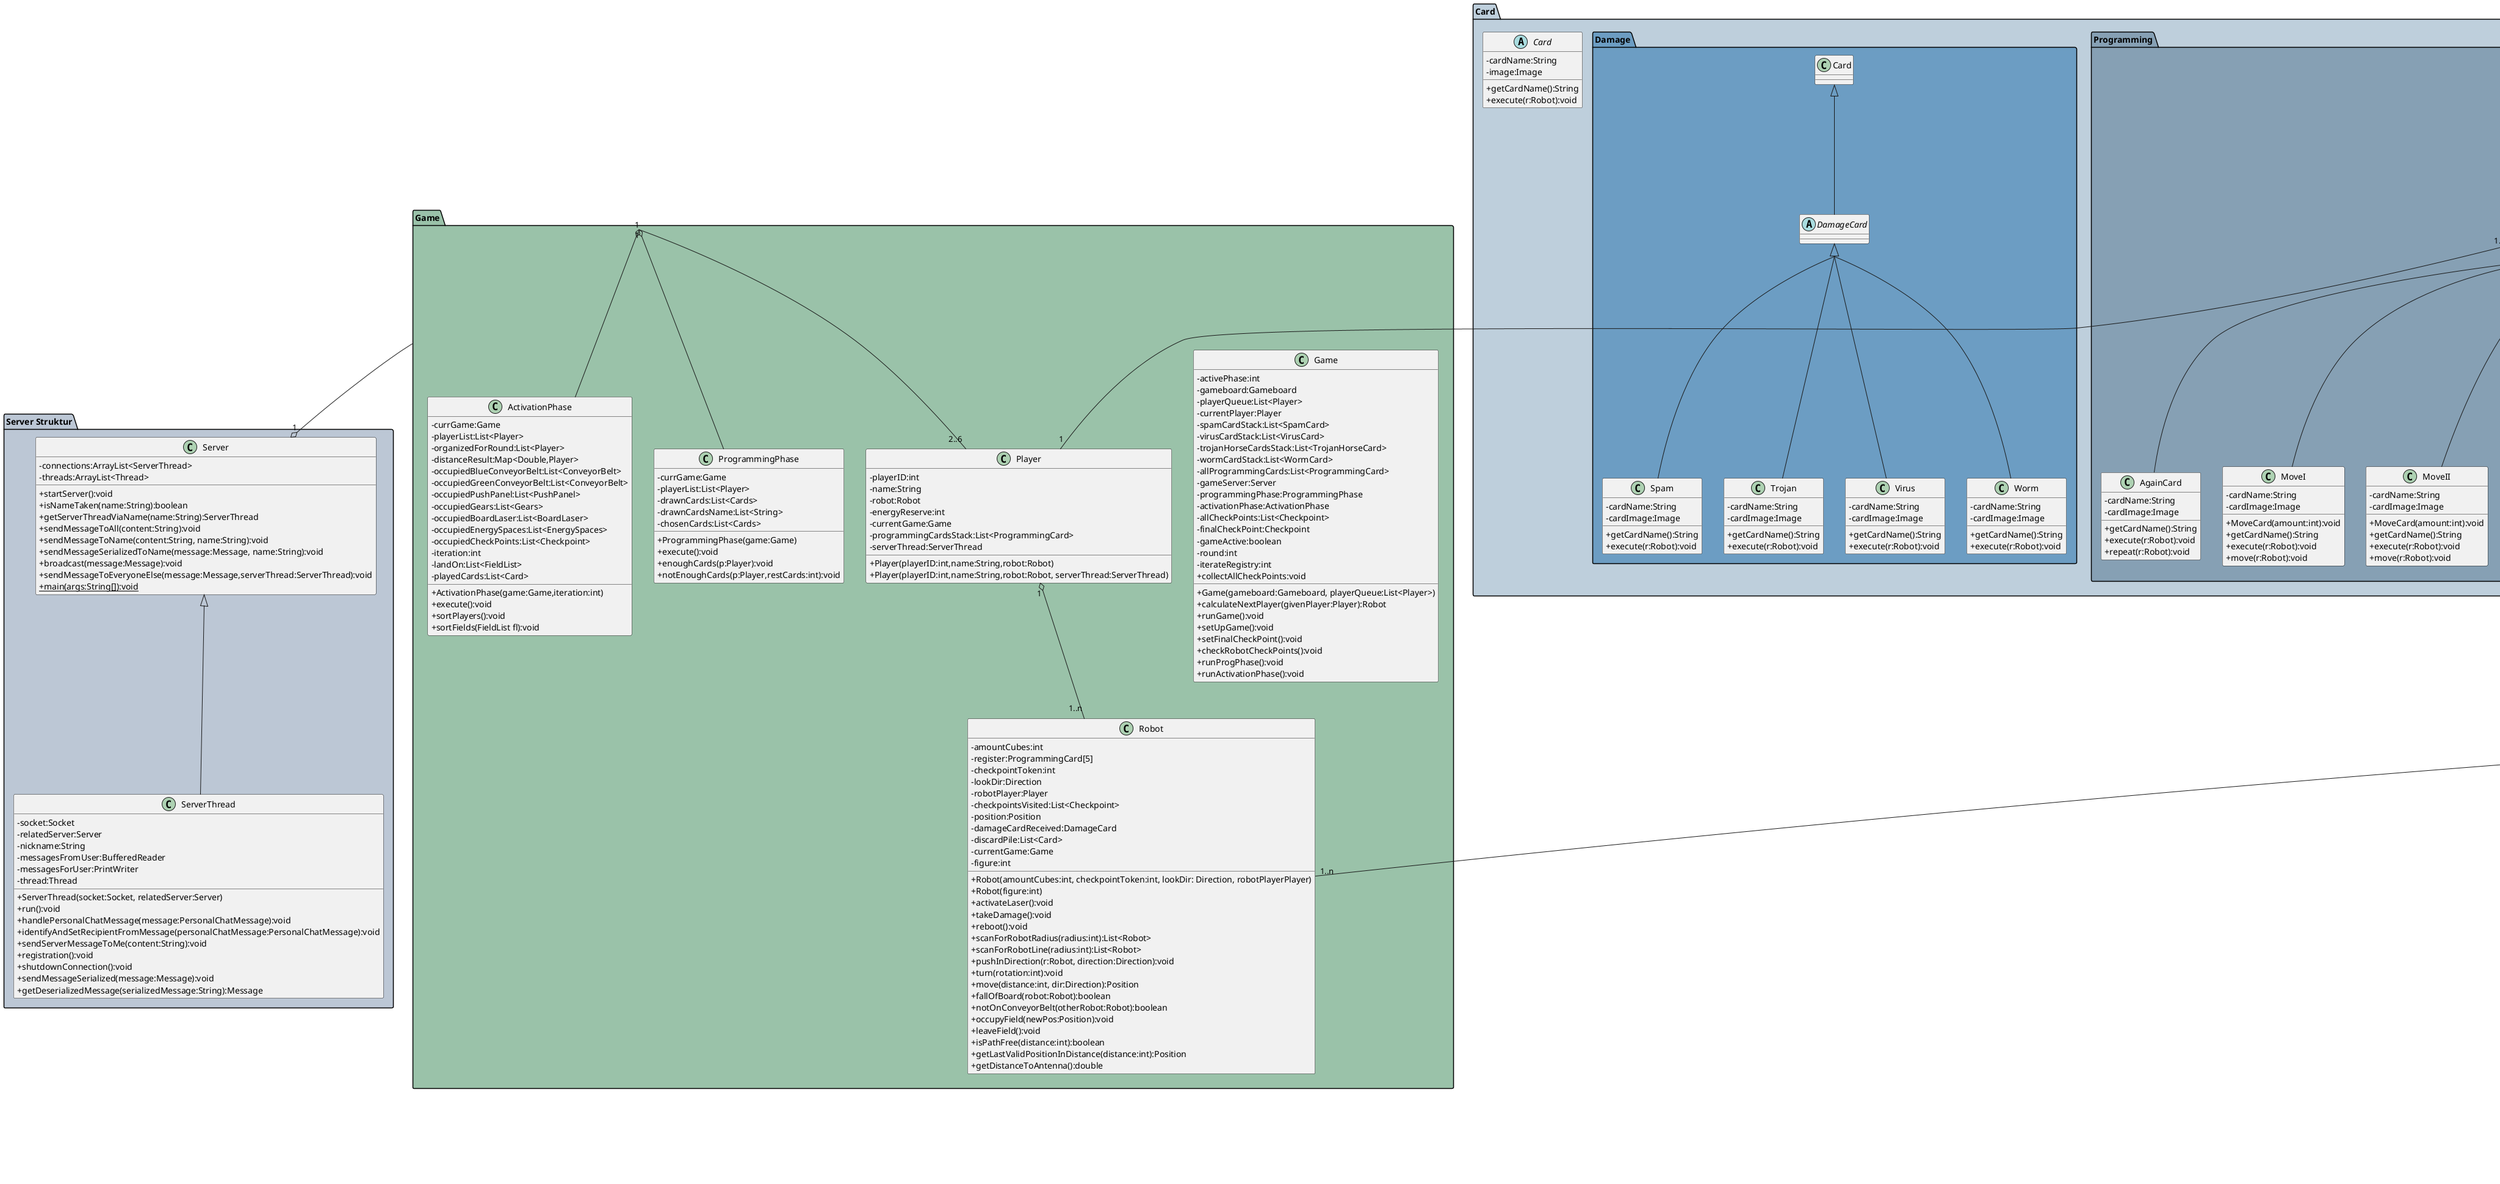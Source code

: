 @startuml
skinparam classAttributeIconSize 0
skinparam groupInheritance 2

package "Card" #BECFDC{
    abstract class Card{
         - cardName:String
         - image:Image
         + getCardName():String
         + execute(r:Robot):void
    }
    package "Programming" #86A0B4 {
        abstract class ProgrammingCard extends Card
        class AgainCard extends ProgrammingCard{
                - cardName:String
                - cardImage:Image
                + getCardName():String
                + execute(r:Robot):void
                + repeat(r:Robot):void
            }
            class MoveI extends ProgrammingCard{
                - cardName:String
                - cardImage:Image
                + MoveCard(amount:int):void
                + getCardName():String
                + execute(r:Robot):void
                + move(r:Robot):void
            }
            class MoveII extends ProgrammingCard{
                - cardName:String
                - cardImage:Image
                + MoveCard(amount:int):void
                + getCardName():String
                + execute(r:Robot):void
                + move(r:Robot):void
            }
            class MoveIII extends ProgrammingCard{
                - cardName:String
                - cardImage:Image
                + MoveCard(amount:int):void
                + getCardName():String
                + execute(r:Robot):void
                + move(r:Robot):void
            }
            class TurnRight extends ProgrammingCard{
                - cardName:String
                - cardImage:Image
                + TurnCard(direction:int):void
                + turn(r:Robot,dir:int):void
                + setCardName(dir:int):void
                + getCardName():String
                + execute(Robot):void
            }
            class TurnLeft extends ProgrammingCard{
                - cardName:String
                - cardImage:Image
                + TurnCard(direction:int):void
                + turn(r:Robot,dir:int):void
                + setCardName(dir:int):void
                + getCardName():String
                + execute(Robot):void
            }
            class UTurn extends ProgrammingCard{
                - cardName:String
                - cardImage:Image
                + TurnCard(direction:int):void
                + turn(r:Robot,dir:int):void
                + setCardName(dir:int):void
                + getCardName():String
                + execute(Robot):void
            }
            class PowerUpCard extends ProgrammingCard{
                - cardName:String
                - cardImage:Image
                + charge(r:Robot):void
                + getCardName():String
                + execute(r:Robot):void
            }
    }

    package "Damage" #6C9DC3 {
        abstract class DamageCard extends Card

        class Spam extends DamageCard{
            - cardName:String
            - cardImage:Image
            + getCardName():String
            + execute(r:Robot):void
        }
        class Trojan extends DamageCard{
            - cardName:String
            - cardImage:Image
            + getCardName():String
            + execute(r:Robot):void
        }
        class Virus extends DamageCard{
            - cardName:String
            - cardImage:Image
            + getCardName():String
            + execute(r:Robot):void
        }
        class Worm extends DamageCard{
            - cardName:String
            - cardImage:Image
            + getCardName():String
            + execute(r:Robot):void
        }
    }
}

package "Game" #9AC2A9 {
    class Game{
        - activePhase:int
        - gameboard:Gameboard
        - playerQueue:List<Player>
        - currentPlayer:Player
        - spamCardStack:List<SpamCard>
        - virusCardStack:List<VirusCard>
        - trojanHorseCardsStack:List<TrojanHorseCard>
        - wormCardStack:List<WormCard>
        - allProgrammingCards:List<ProgrammingCard>
        - gameServer:Server
        - programmingPhase:ProgrammingPhase
        - activationPhase:ActivationPhase
        - allCheckPoints:List<Checkpoint>
        - finalCheckPoint:Checkpoint
        - gameActive:boolean
        - round:int
        - iterateRegistry:int
        + Game(gameboard:Gameboard, playerQueue:List<Player>)
        + calculateNextPlayer(givenPlayer:Player):Robot
        + runGame():void
        + setUpGame():void
        + setFinalCheckPoint():void
        + collectAllCheckPoints:void
        + checkRobotCheckPoints():void
        + runProgPhase():void
        + runActivationPhase():void
    }
    class Player{
        - playerID:int
        - name:String
        - robot:Robot
        - energyReserve:int
        - currentGame:Game
        - programmingCardsStack:List<ProgrammingCard>
        - serverThread:ServerThread
        + Player(playerID:int,name:String,robot:Robot)
        + Player(playerID:int,name:String,robot:Robot, serverThread:ServerThread)
    }
    class Robot{
        - amountCubes:int
        - register:ProgrammingCard[5]
        - checkpointToken:int
        - lookDir:Direction
        - robotPlayer:Player
        - checkpointsVisited:List<Checkpoint>
        - position:Position
        - damageCardReceived:DamageCard
        - discardPile:List<Card>
        - currentGame:Game
        - figure:int
        + Robot(amountCubes:int, checkpointToken:int, lookDir: Direction, robotPlayerPlayer)
        + Robot(figure:int)
        + activateLaser():void
        + takeDamage():void
        + reboot():void
        + scanForRobotRadius(radius:int):List<Robot>
        + scanForRobotLine(radius:int):List<Robot>
        + pushInDirection(r:Robot, direction:Direction):void
        + turn(rotation:int):void
        + move(distance:int, dir:Direction):Position
        + fallOfBoard(robot:Robot):boolean
        + notOnConveyorBelt(otherRobot:Robot):boolean
        + occupyField(newPos:Position):void
        + leaveField():void
        + isPathFree(distance:int):boolean
        + getLastValidPositionInDistance(distance:int):Position
        + getDistanceToAntenna():double
    }
    class ProgrammingPhase{
        - currGame:Game
        - playerList:List<Player>
        - drawnCards:List<Cards>
        - drawnCardsName:List<String>
        - chosenCards:List<Cards>
        + ProgrammingPhase(game:Game)
        + execute():void
        + enoughCards(p:Player):void
        + notEnoughCards(p:Player,restCards:int):void
    }
    class ActivationPhase{
      - currGame:Game
      - playerList:List<Player>
      - organizedForRound:List<Player>
      - distanceResult:Map<Double,Player>
      - occupiedBlueConveyorBelt:List<ConveyorBelt>
      - occupiedGreenConveyorBelt:List<ConveyorBelt>
      - occupiedPushPanel:List<PushPanel>
      - occupiedGears:List<Gears>
      - occupiedBoardLaser:List<BoardLaser>
      - occupiedEnergySpaces:List<EnergySpaces>
      - occupiedCheckPoints:List<Checkpoint>
      - iteration:int
      - landOn:List<FieldList>
      - playedCards:List<Card>
      + ActivationPhase(game:Game,iteration:int)
      + execute():void
      + sortPlayers():void
      + sortFields(FieldList fl):void
    }
}

package "Image" #E1C0C8 {
   class Image
   class ImageHandler{
      + generateAntenna():Image
      + generateBoardLaser():Image
      + generateCheckpoint():Image
      + generateConveyorBelt(speed:int):Image
      + generateDefaultField():Image
      + generateEnergySpaces():Image
      + generateGears():Image
      + generatePit():Image
      + generatePushPanel():Image
      + generateRebootToken():Image
      + generateWall(wallOrientation:WallOrientation):Image
      + generateStartField():Image
   }
}

package "Field" #CDB8CE {

    abstract class Field{
        - position:Position
        - name:String
        - occupied:boolean
        - passThrough:boolean
        - image:Image
        - currentRobot:Robot
        - parentList:FieldList
        + Field(position:Position, name:String, passThrough:boolean, image:Image)
        + actionOnLanding(r:Robot):void
        + actionOnActivation(r:Robot):void
    }
    class Antenna extends Field{
        + Antenna(position:Position, name:String, passThrough:boolean, image:Image, orientation:ArrayList<String>)
        + actionOnLanding(robot:Robot):void
        + actionOnActivation(robot:Robot):void
        + reduce():ReduceField
    }
    class BoardLaser extends Field{
        - laserNum:int
        - wallOrientation:WallOrientation
        + BoardLaser(position:Position, name:String, passThrough:boolean, image:Image, laserNum:int)
        + useLaser():void
        + actionOnLanding(robot:Robot):void
        + actionOnActivation(robot:Robot):void
        + reduce():ReduceField
    }
    class Checkpoint extends Field{
        + Checkpoint(position:Position, name:String, passThrough:boolean,image:Image, checkNum:int)
        + check(robot:Robot):void
        + actionOnLanding(robot:Robot):void
        + actionOnActivation(robot:Robot):void
        + reduce():ReduceField
    }
    class ConveyorBelt extends Field{
        - rotation:int
        - direction:Direction
        - green:boolean
        + ConveyorBelt(position:Position, name:String, passThrough:boolean, image:, orientation:ArrayList<String>, speed:int)
        + moveRobot(robot:Robot):void
        + moveOneFurther(robot:Robot):void
        + rotateRobot(robot:Robot):void
        + actionOnLanding(robot:Robot):void
        + actionOnActivation(robot:Robot):void
        + reduce():ReduceField
    }
    class DefaultField extends Field{
        + DefaultField(position:Position, name:String, passThrough:boolean, image:Image)
        + actionOnLanding(robot:Robot):void
        + actionOnActivation(robot:Robot):void
        + reduce():ReduceField
    }
    class EnergySpaces extends Field{
        - cubePresent:boolean
        + EnergySpaces(position:Position, name:String, passThrough:boolean, image:Image,cubes:int)
        + activate(robot:Robot):void
        + actionOnLanding(robot:Robot):void
        + actionOnActivation(robot:Robot):void
        + reduce():ReduceField
    }
    class Gears extends Field{
        - clockwise:boolean
        + Gears(position:Position, name:String, passThrough:boolean, image:Image, clockwise:boolean)
        + rotate(robot:Robot):void
        + actionOnLanding(robot:Robot):void
        + actionOnActivation(robot:Robot):void
        + reduce():ReduceField
    }
    class Pit extends Field{
        + Pit(position:Position, name:String, passThrough:boolean, image:Image)
        + fall(robot:Robot):void
        + actionOnLanding(robot:Robot):void
        + actionOnActivation(robot:Robot):void
        + reduce():ReduceField
    }
    class PushPanel extends Field{
        - regNumbers:ArrayList<Integer>
        - wallOrientation:WallOrientation
        + PushPanel(position:Position, name:String, passThrough:boolean, image:Image, regNumbers:ArrayList<Integer>)
        + push(robot:Robot):void
        + actionOnLanding(robot:Robot):void
        + actionOnActivation(robot:Robot):void
        + reduce():ReduceField
    }
    class RebootToken extends Field{
        + RebootToken(position:Position, name:String, passThrough:boolean, image:Image, direction:Direction)
        + reboot(robot:Robot):void
        + actionOnLanding(robot:Robot):void
        + actionOnActivation(robot:Robot):void
        + reduce():ReduceField
    }
    class Wall extends Field{
        - wallOrientation:WallOrientation
        + Wall(position:Position, name:String, passThrough:boolean, image:Image, wallOrientation:WallOrientation)
        + calculateCollision(gameboard:Gameboard, direction:Direction):boolean
        + actionOnLanding(robot:Robot):void
        + actionOnActivation(robot:Robot):void
        + reduce():ReduceField
    }
    class StartPoint extends Field{
        + StartPoint(position:Position,name:String,passThrough:boolean,image:Image)
        + actionOnLanding(robot:Robot):void
        + actionOnActivation(robot:Robot):void
        + reduce():ReduceField
    }

    package "tools" #A585B4 {

        abstract class Board{
            - board:FieldList[][]
            - columnCount:int
            - rowCount:int
            + Board(sizeX:int,sizeY:int)
            + hasDefaultField(FieldList fl):boolean
            + resetFieldAtPosition(position:Position):void
            + addSingleFieldAtPosition(field:Field, position:Position):void
            + addFieldAtPosition(FieldList fieldList, position:Position):void
            + getFieldsAtPosition(position:Position):FieldList
            + isIndexValid(x:int,y:int)
            + initializeWithDefaultField():void
            + initializeFieldAtPosition(position:Position):void
            + convertToReducedBoard():ArrayList<ReducedField>[][]
            + convertToReducedList():ArrayList<ArrayList<ArrayList<ReducedField>>>
        }
        class BoardConverter{
            + convertToReducedBoard(originalBoard:Board):ArrayList<ReducedField>[][]
            + convertToReducedList(originalBoard:Board):ArrayList<ArrayList<ArrayList<ReducedField>>>
        }
        class BoardGenerator{
            + generateDizzyHighway():Gameboard
            + generateExtraCrispy():Gameboard
            + generateLostBearings():Gameboard
            + generateDeathTrap():Gameboard
            + generateGameboardFromString(abstractBoard:String):Gameboard
            + identifyParameters(parameters:String[],type:String):Board
            + interpretLine(board:Board,y:int,line:String):void
            + identifyField(parameter:String, x:int,y:int):Field
            + identifyFieldWithParameter(fieldType:String,parameter:String,x:int,y:int):Field
            + identifyFields(parameter:String, x:int,y:int):FieldList
            + getInterval(fullLine:String,startIndex:int, startSymbol:String, endSymbol:String):String
            + getIndexOfEndsymbol(fullLine:String,startIndex:int, startSymbol:String, endSymbol:String):String
            + generateDirection(directionLetter:String):Direction
            + readFromFile(fileName:String):String
        }
        abstract class BoardModule extends Board{
            - boardID:String
            + BoardModule(sizeX:int,sizeY:int,boardID:String)
        }
        class Position{
            + Position(x:int, y:int)
        }
        class Direction{
            - directionInteger:int
            - directionString:String
            + Direction(direction:int)
            + Direction(direction:String)
            + calculateNewPositionOfAction(Position position, int actionWeight)
            + changeDirectionCounterClockwise():void
            + changeDirectionClockwise():void
        }
        class Course extends BoardModule{
            + Course(boardID:String)
        }
        class FieldGenerator{
            - {static} imageHandler:ImageHandler
            + generateAntenna(position:Position, ArrayList<String> orientation):Antenna
            + generateBoardLaser(position:Position, laserNum:int):BoardLaser
            + generateCheckpoint(position:Position,checkPointNum:int):Checkpoint
            + generateConveyorBelt(position:Position, direction:ArrayList<Direction>, speed:int):ConveyorBelt
            + generateDefaultField(position:Position):DefaultField
            + generateEnergySpaces(position:Position):EnergySpaces
            + generateGears(position:Position, clockwise:boolean):Gears
            + generatePit(position:Position):Pit
            + generatePushPanel(position:Position, regNumbers:ArrayList<Integer>, wallOrientation:WallOrientation):PushPanel
            + generateRebootToken(position:Position):RebootToken
            + generateWall(position:Position, wallOrientation:WallOrientation):Wall
            + generateStartPoint(position:Position):StartPoint
        }
        class FieldList{
            - fields:ArrayList<Field>
            - occupied:boolean
            - currentRobot:Robot
            - isOnBoard:String
            + FieldList(boardID:String)
            + initializeFields():void
            + clear():void
            + setFieldsNull():void
            + removeField(field:Field):void
            + addField(field:Field):void
            + addFieldArrayList(fields:ArrayList<Field>):void
        }
        class StartArea extends BoardModule{
            + StartArea()
        }
        class WallOrientation{
            + WallOrientation(top:boolean, right:boolean, bottom:boolean, lest:boolean)
            + getOrientationVector():boolean[]
        }
        class Gameboard extends Board{
            - antennaOnBoard:Antenna
            - rebootTokenOnBoard:RebootToken
            + Gameboard(sizeX:int, sizeY:int)
            + isIndexValid(sizeX:int, sizeY:int):boolean
            + getNeighbors(position:Position):Field[][]
            + rebootRobotAtToken(robot:Robot)
            + addCourse(course:Course, startPosition:Position):void
            + addStartBoard(startArea:StartArea, startPosition:Position):void
            + scanAndSetAntennaAndRebootTokenOnBoard():void
        }
        interface ReduceField{
            reduce():ReduceField
        }

    }
    package "reducedFields" #BB789C {
        class FieldDeserializer{
            - {static} FIELD_TYPES:ArrayList<ClassType>
            + {static} deserializeMessage(serializedMessage:JsonObject):ArrayList<ArrayList<ArrayList<ReducedField>>>
            + {static} getAllFieldTypes():ArrayList<ClassType>
            + {static} findClasses(directory:File,packageName:String):ArrayList<ClassType>
            + {static} printFIELD_TYPES():void
        }
        abstract class ReducedField{
            - type:String
            - isOnBoard:String
            + ReducedField(type:String, isOnBoard:String)
        }
        class ReducedAntenna extends ReducedField{
                - orientation:ArrayList<String>
                + ReducedAntenna(isOnBoard:String, orientation:ArrayList<String>)
        }
            class ReducedLaser extends ReducedField{
                - count:int
                - orientation:ArrayList<String>
                + ReducedLaser(isOnBoard:String, orientation:ArrayList<String>,count:int)
            }
            class ReducedCheckpoint extends ReducedField{
                - count:int
                + ReducedCheckpoint(isOnBoard:String,count:int)
            }
            class ReducedConveyorBelt extends ReducedField{
                - speed:int
                - orientation:ArrayList<String>
                + ReducedConveyorBelt(isOnBoard:String,speed:int,orientation:ArrayList<String>)
            }
            class ReducedEmpty extends ReducedField{
                + ReducedEmpty(isOnBoard:String)
            }
            class ReducedEnergySpaces extends ReducedField{
                - count:int
                + ReducedEnergySpaces(isOnBoard:String,count:int)
            }
            class ReducedGears extends ReducedField{
                - orientation:ArrayList<String>
                + ReducedGears(isOnBoard:String, orientation:ArrayList<String>)
            }
            class ReducedPit extends ReducedField{
                + ReducedPit(isOnBoard:String)
            }
            class ReducedPushPanel extends ReducedField{
                - registers:ArrayList<Integer>
                - orientation:ArrayList<String>
                + ReducedPushPanel(isOnBoard:String, orientation:ArrayList<String>, registers:ArrayList<Integer>)
            }
            class ReducedRestartPoint extends ReducedField{
                - orientation:ArrayList<String>
                + ReducedRestartPoint(isOnBoard:String),orientation:ArrayList<String>)
            }
            class ReducedWall extends ReducedField{
                - orientation:ArrayList<String>
                + Wall(isOnBoard:String, orientation:ArrayList<String>)
            }
            class ReducedStartPoint extends ReducedField{
                + StartPoint(orientation:ArrayList<String>)
            }
    }
}
package "Server Struktur" #BCC7D5 {
class Server{
    - connections:ArrayList<ServerThread>
    - threads:ArrayList<Thread>
    + startServer():void
    + isNameTaken(name:String):boolean
    + getServerThreadViaName(name:String):ServerThread
    + sendMessageToAll(content:String):void
    + sendMessageToName(content:String, name:String):void
    + sendMessageSerializedToName(message:Message, name:String):void
    + broadcast(message:Message):void
    + sendMessageToEveryoneElse(message:Message,serverThread:ServerThread):void
    + {static} main(args:String[]):void
}
class ServerThread{
    - socket:Socket
    - relatedServer:Server
    - nickname:String
    - messagesFromUser:BufferedReader
    - messagesForUser:PrintWriter
    - thread:Thread
    + ServerThread(socket:Socket, relatedServer:Server)
    + run():void
    + handlePersonalChatMessage(message:PersonalChatMessage):void
    + identifyAndSetRecipientFromMessage(personalChatMessage:PersonalChatMessage):void
    + sendServerMessageToMe(content:String):void
    + registration():void
    + shutdownConnection():void
    + sendMessageSerialized(message:Message):void
    + getDeserializedMessage(serializedMessage:String):Message
}
}

ProgrammingCard "1..n" o-- "1" Player

Player "1" o-- "1..n" Robot

Position "1" o-- "1..n" Robot
Position "1" o-- "1" Field

Game o-- ProgrammingPhase
Game o-- ActivationPhase
Game "1"--"2..6" Player
Game "1" --o "1" Server

Field "1..n"-- "1" FieldList

Gameboard "1" *-- "n"Field
Gameboard "1" *-- "1..n" Course
Gameboard "1" *-- "1" StartArea

ImageHandler -- FieldGenerator

Server <|-- ServerThread

@enduml